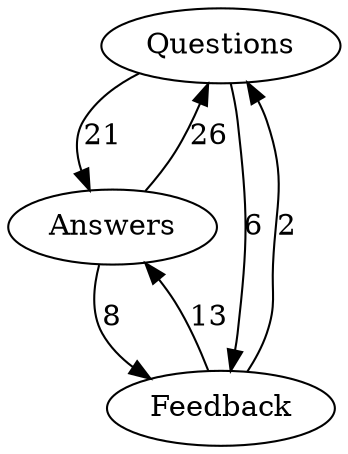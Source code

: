// test
digraph gazeDataOutput6 {
	node [group=a]
	Questions
	Answers
	Feedback
	Feedback -> Answers [label=13]
	Answers -> Questions [label=26]
	Questions -> Feedback [label=6]
	Questions -> Answers [label=21]
	Answers -> Feedback [label=8]
	Feedback -> Questions [label=2]
	edge [style=invis]
	Questions -> Answers
	Answers -> Feedback
}
